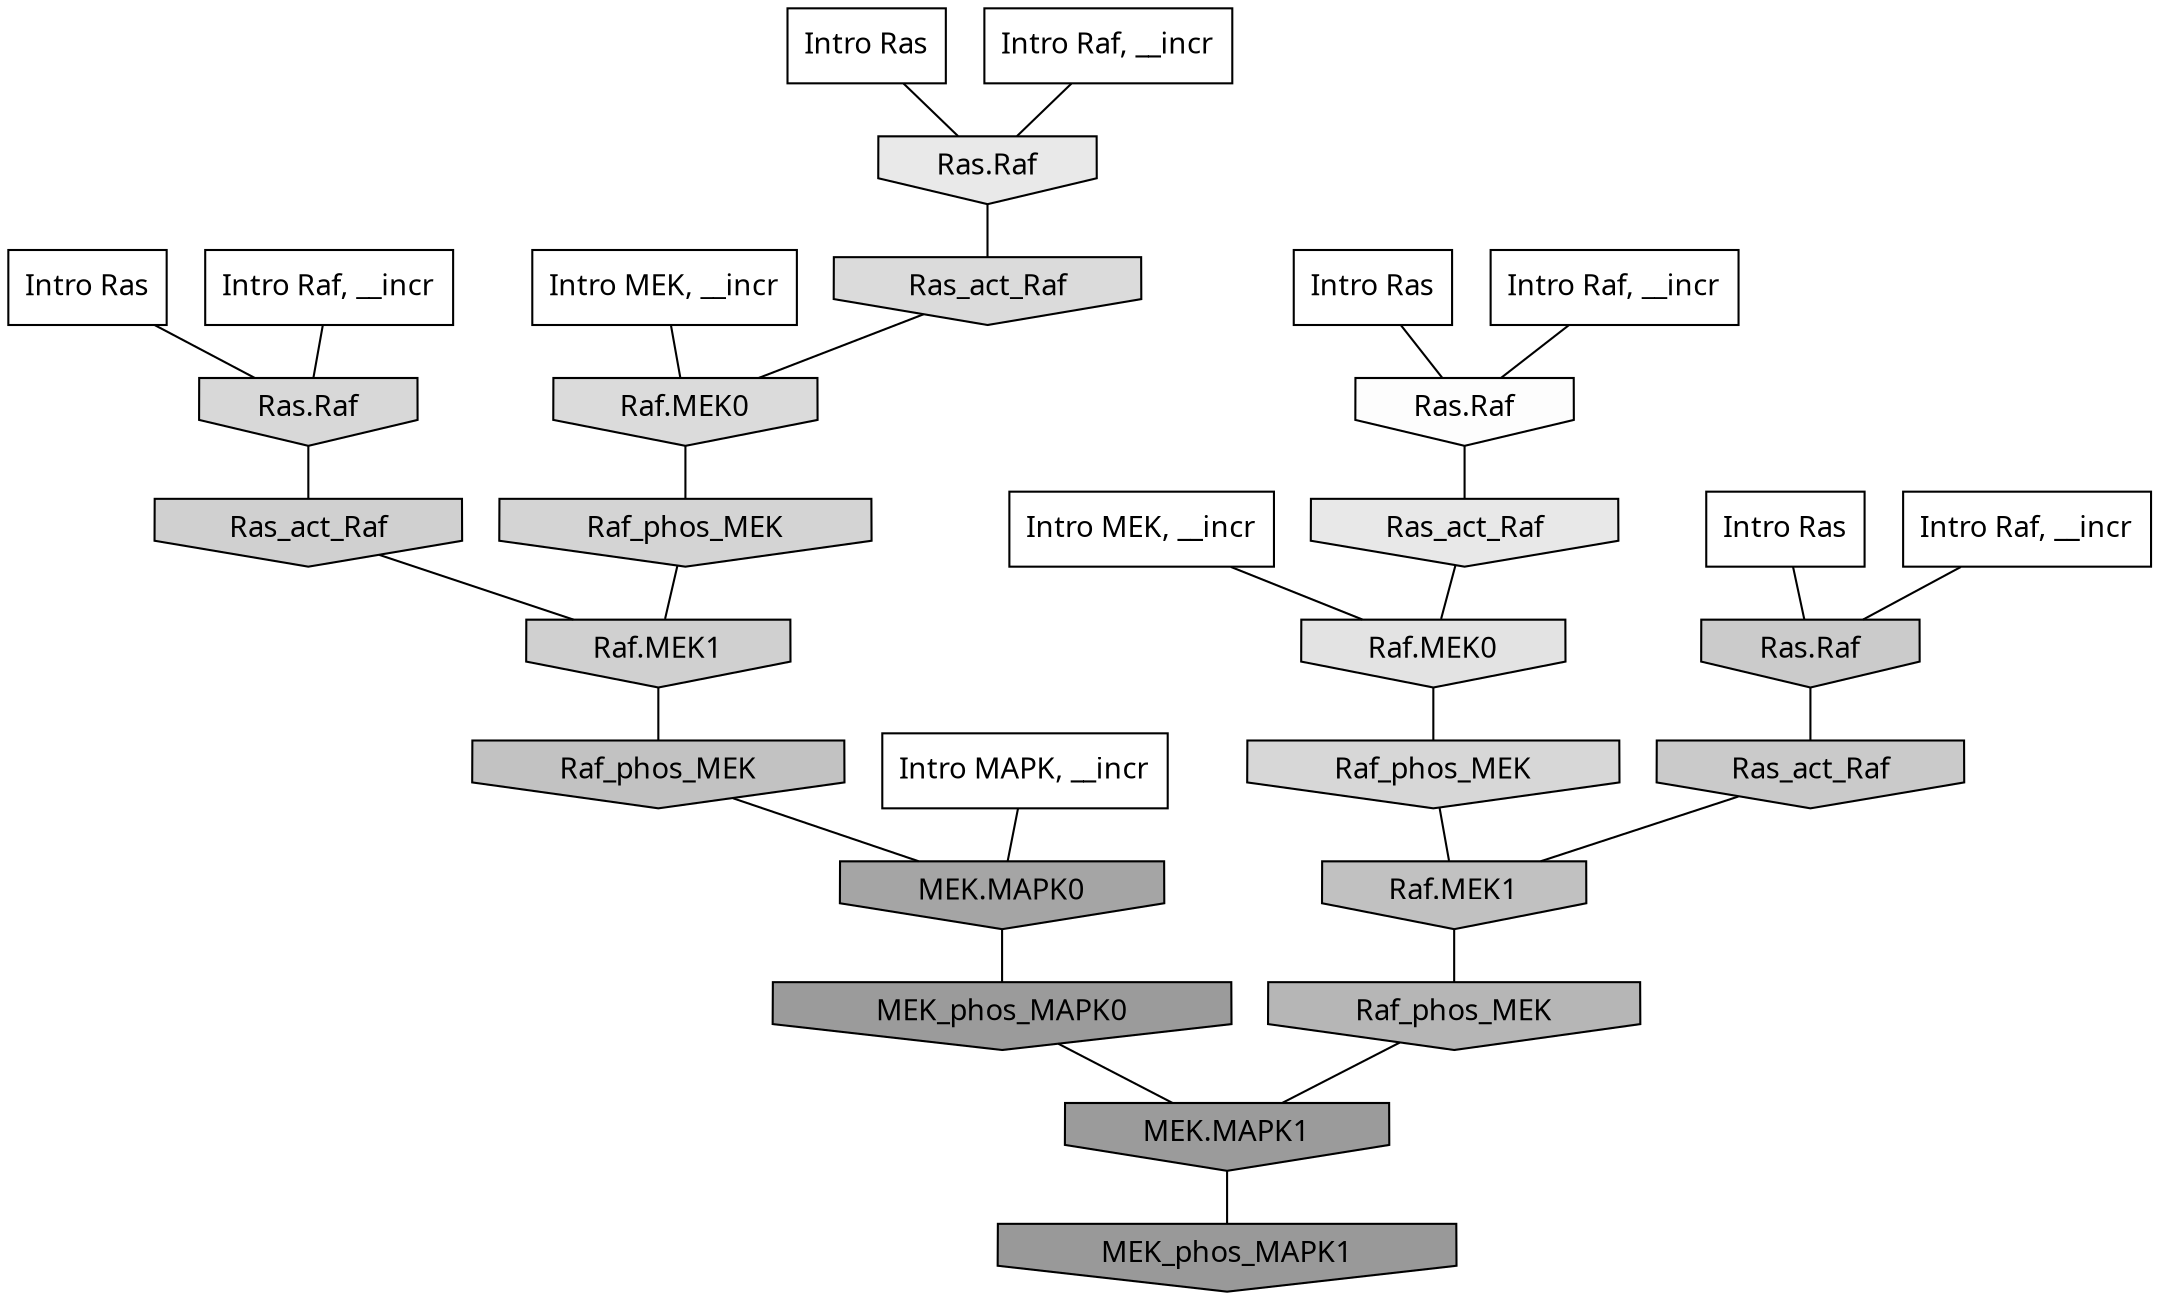digraph G{
  rankdir="TB";
  ranksep=0.30;
  node [fontname="CMU Serif"];
  edge [fontname="CMU Serif"];
  
  13 [label="Intro Ras", shape=rectangle, style=filled, fillcolor="0.000 0.000 1.000"]
  
  14 [label="Intro Ras", shape=rectangle, style=filled, fillcolor="0.000 0.000 1.000"]
  
  45 [label="Intro Ras", shape=rectangle, style=filled, fillcolor="0.000 0.000 1.000"]
  
  98 [label="Intro Ras", shape=rectangle, style=filled, fillcolor="0.000 0.000 1.000"]
  
  181 [label="Intro Raf, __incr", shape=rectangle, style=filled, fillcolor="0.000 0.000 1.000"]
  
  616 [label="Intro Raf, __incr", shape=rectangle, style=filled, fillcolor="0.000 0.000 1.000"]
  
  943 [label="Intro Raf, __incr", shape=rectangle, style=filled, fillcolor="0.000 0.000 1.000"]
  
  1002 [label="Intro Raf, __incr", shape=rectangle, style=filled, fillcolor="0.000 0.000 1.000"]
  
  1611 [label="Intro MEK, __incr", shape=rectangle, style=filled, fillcolor="0.000 0.000 1.000"]
  
  1624 [label="Intro MEK, __incr", shape=rectangle, style=filled, fillcolor="0.000 0.000 1.000"]
  
  2261 [label="Intro MAPK, __incr", shape=rectangle, style=filled, fillcolor="0.000 0.000 1.000"]
  
  3387 [label="Ras.Raf", shape=invhouse, style=filled, fillcolor="0.000 0.000 0.989"]
  
  4340 [label="Ras.Raf", shape=invhouse, style=filled, fillcolor="0.000 0.000 0.911"]
  
  4412 [label="Ras_act_Raf", shape=invhouse, style=filled, fillcolor="0.000 0.000 0.908"]
  
  4738 [label="Raf.MEK0", shape=invhouse, style=filled, fillcolor="0.000 0.000 0.889"]
  
  5377 [label="Ras_act_Raf", shape=invhouse, style=filled, fillcolor="0.000 0.000 0.856"]
  
  5380 [label="Raf.MEK0", shape=invhouse, style=filled, fillcolor="0.000 0.000 0.856"]
  
  5559 [label="Ras.Raf", shape=invhouse, style=filled, fillcolor="0.000 0.000 0.844"]
  
  5652 [label="Raf_phos_MEK", shape=invhouse, style=filled, fillcolor="0.000 0.000 0.840"]
  
  5826 [label="Raf_phos_MEK", shape=invhouse, style=filled, fillcolor="0.000 0.000 0.832"]
  
  6223 [label="Ras_act_Raf", shape=invhouse, style=filled, fillcolor="0.000 0.000 0.814"]
  
  6225 [label="Raf.MEK1", shape=invhouse, style=filled, fillcolor="0.000 0.000 0.814"]
  
  6755 [label="Ras.Raf", shape=invhouse, style=filled, fillcolor="0.000 0.000 0.795"]
  
  6894 [label="Ras_act_Raf", shape=invhouse, style=filled, fillcolor="0.000 0.000 0.790"]
  
  8007 [label="Raf_phos_MEK", shape=invhouse, style=filled, fillcolor="0.000 0.000 0.758"]
  
  8165 [label="Raf.MEK1", shape=invhouse, style=filled, fillcolor="0.000 0.000 0.754"]
  
  9894 [label="Raf_phos_MEK", shape=invhouse, style=filled, fillcolor="0.000 0.000 0.713"]
  
  13920 [label="MEK.MAPK0", shape=invhouse, style=filled, fillcolor="0.000 0.000 0.648"]
  
  16564 [label="MEK_phos_MAPK0", shape=invhouse, style=filled, fillcolor="0.000 0.000 0.607"]
  
  16566 [label="MEK.MAPK1", shape=invhouse, style=filled, fillcolor="0.000 0.000 0.607"]
  
  16847 [label="MEK_phos_MAPK1", shape=invhouse, style=filled, fillcolor="0.000 0.000 0.600"]
  
  
  16566 -> 16847 [dir=none, color="0.000 0.000 0.000"] 
  16564 -> 16566 [dir=none, color="0.000 0.000 0.000"] 
  13920 -> 16564 [dir=none, color="0.000 0.000 0.000"] 
  9894 -> 16566 [dir=none, color="0.000 0.000 0.000"] 
  8165 -> 9894 [dir=none, color="0.000 0.000 0.000"] 
  8007 -> 13920 [dir=none, color="0.000 0.000 0.000"] 
  6894 -> 8165 [dir=none, color="0.000 0.000 0.000"] 
  6755 -> 6894 [dir=none, color="0.000 0.000 0.000"] 
  6225 -> 8007 [dir=none, color="0.000 0.000 0.000"] 
  6223 -> 6225 [dir=none, color="0.000 0.000 0.000"] 
  5826 -> 6225 [dir=none, color="0.000 0.000 0.000"] 
  5652 -> 8165 [dir=none, color="0.000 0.000 0.000"] 
  5559 -> 6223 [dir=none, color="0.000 0.000 0.000"] 
  5380 -> 5826 [dir=none, color="0.000 0.000 0.000"] 
  5377 -> 5380 [dir=none, color="0.000 0.000 0.000"] 
  4738 -> 5652 [dir=none, color="0.000 0.000 0.000"] 
  4412 -> 4738 [dir=none, color="0.000 0.000 0.000"] 
  4340 -> 5377 [dir=none, color="0.000 0.000 0.000"] 
  3387 -> 4412 [dir=none, color="0.000 0.000 0.000"] 
  2261 -> 13920 [dir=none, color="0.000 0.000 0.000"] 
  1624 -> 5380 [dir=none, color="0.000 0.000 0.000"] 
  1611 -> 4738 [dir=none, color="0.000 0.000 0.000"] 
  1002 -> 3387 [dir=none, color="0.000 0.000 0.000"] 
  943 -> 6755 [dir=none, color="0.000 0.000 0.000"] 
  616 -> 5559 [dir=none, color="0.000 0.000 0.000"] 
  181 -> 4340 [dir=none, color="0.000 0.000 0.000"] 
  98 -> 3387 [dir=none, color="0.000 0.000 0.000"] 
  45 -> 6755 [dir=none, color="0.000 0.000 0.000"] 
  14 -> 4340 [dir=none, color="0.000 0.000 0.000"] 
  13 -> 5559 [dir=none, color="0.000 0.000 0.000"] 
  
  }
